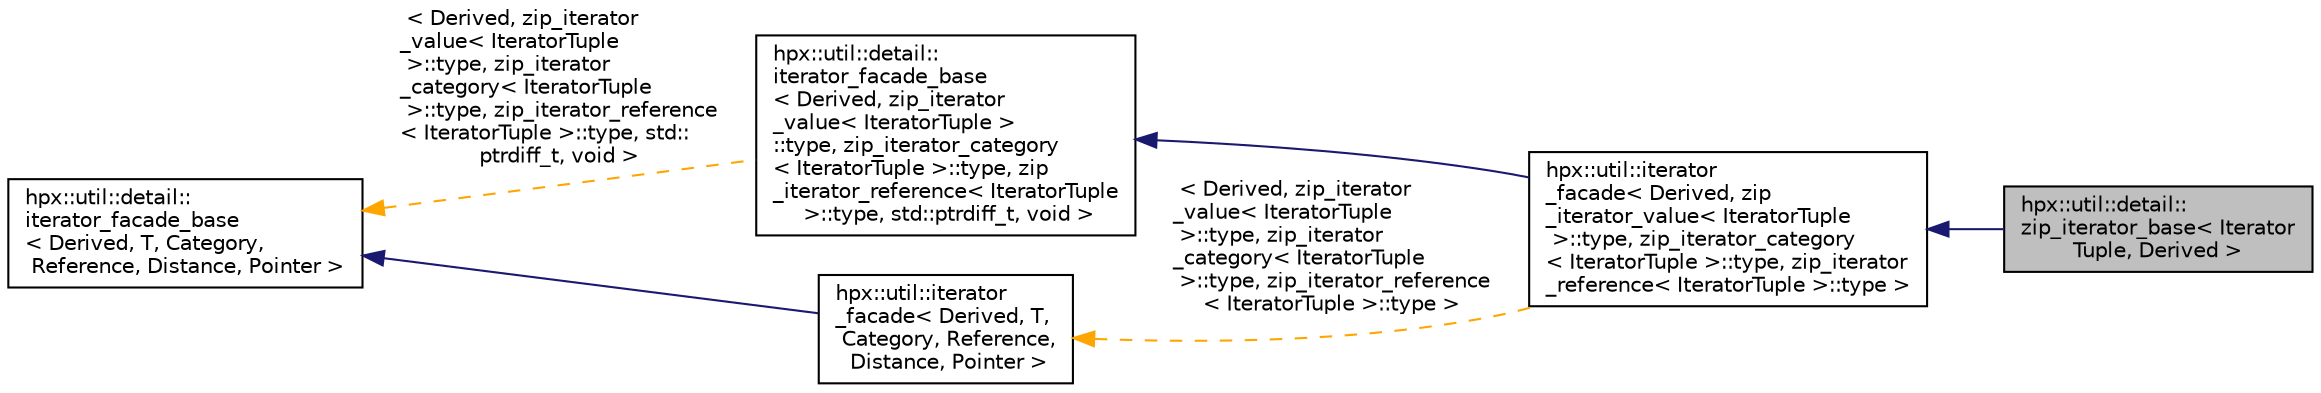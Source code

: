 digraph "hpx::util::detail::zip_iterator_base&lt; IteratorTuple, Derived &gt;"
{
  edge [fontname="Helvetica",fontsize="10",labelfontname="Helvetica",labelfontsize="10"];
  node [fontname="Helvetica",fontsize="10",shape=record];
  rankdir="LR";
  Node12 [label="hpx::util::detail::\lzip_iterator_base\< Iterator\lTuple, Derived \>",height=0.2,width=0.4,color="black", fillcolor="grey75", style="filled", fontcolor="black"];
  Node13 -> Node12 [dir="back",color="midnightblue",fontsize="10",style="solid",fontname="Helvetica"];
  Node13 [label="hpx::util::iterator\l_facade\< Derived, zip\l_iterator_value\< IteratorTuple\l \>::type, zip_iterator_category\l\< IteratorTuple \>::type, zip_iterator\l_reference\< IteratorTuple \>::type \>",height=0.2,width=0.4,color="black", fillcolor="white", style="filled",URL="$db/d7c/structhpx_1_1util_1_1iterator__facade.html"];
  Node14 -> Node13 [dir="back",color="midnightblue",fontsize="10",style="solid",fontname="Helvetica"];
  Node14 [label="hpx::util::detail::\literator_facade_base\l\< Derived, zip_iterator\l_value\< IteratorTuple \>\l::type, zip_iterator_category\l\< IteratorTuple \>::type, zip\l_iterator_reference\< IteratorTuple\l \>::type, std::ptrdiff_t, void \>",height=0.2,width=0.4,color="black", fillcolor="white", style="filled",URL="$d5/d11/classhpx_1_1util_1_1detail_1_1iterator__facade__base.html"];
  Node15 -> Node14 [dir="back",color="orange",fontsize="10",style="dashed",label=" \< Derived, zip_iterator\l_value\< IteratorTuple\l \>::type, zip_iterator\l_category\< IteratorTuple\l \>::type, zip_iterator_reference\l\< IteratorTuple \>::type, std::\lptrdiff_t, void \>" ,fontname="Helvetica"];
  Node15 [label="hpx::util::detail::\literator_facade_base\l\< Derived, T, Category,\l Reference, Distance, Pointer \>",height=0.2,width=0.4,color="black", fillcolor="white", style="filled",URL="$d5/d11/classhpx_1_1util_1_1detail_1_1iterator__facade__base.html"];
  Node16 -> Node13 [dir="back",color="orange",fontsize="10",style="dashed",label=" \< Derived, zip_iterator\l_value\< IteratorTuple\l \>::type, zip_iterator\l_category\< IteratorTuple\l \>::type, zip_iterator_reference\l\< IteratorTuple \>::type \>" ,fontname="Helvetica"];
  Node16 [label="hpx::util::iterator\l_facade\< Derived, T,\l Category, Reference,\l Distance, Pointer \>",height=0.2,width=0.4,color="black", fillcolor="white", style="filled",URL="$db/d7c/structhpx_1_1util_1_1iterator__facade.html"];
  Node15 -> Node16 [dir="back",color="midnightblue",fontsize="10",style="solid",fontname="Helvetica"];
}

